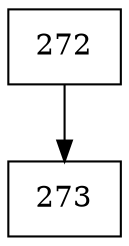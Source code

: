 digraph G {
  node [shape=record];
  node0 [label="{272}"];
  node0 -> node1;
  node1 [label="{273}"];
}
